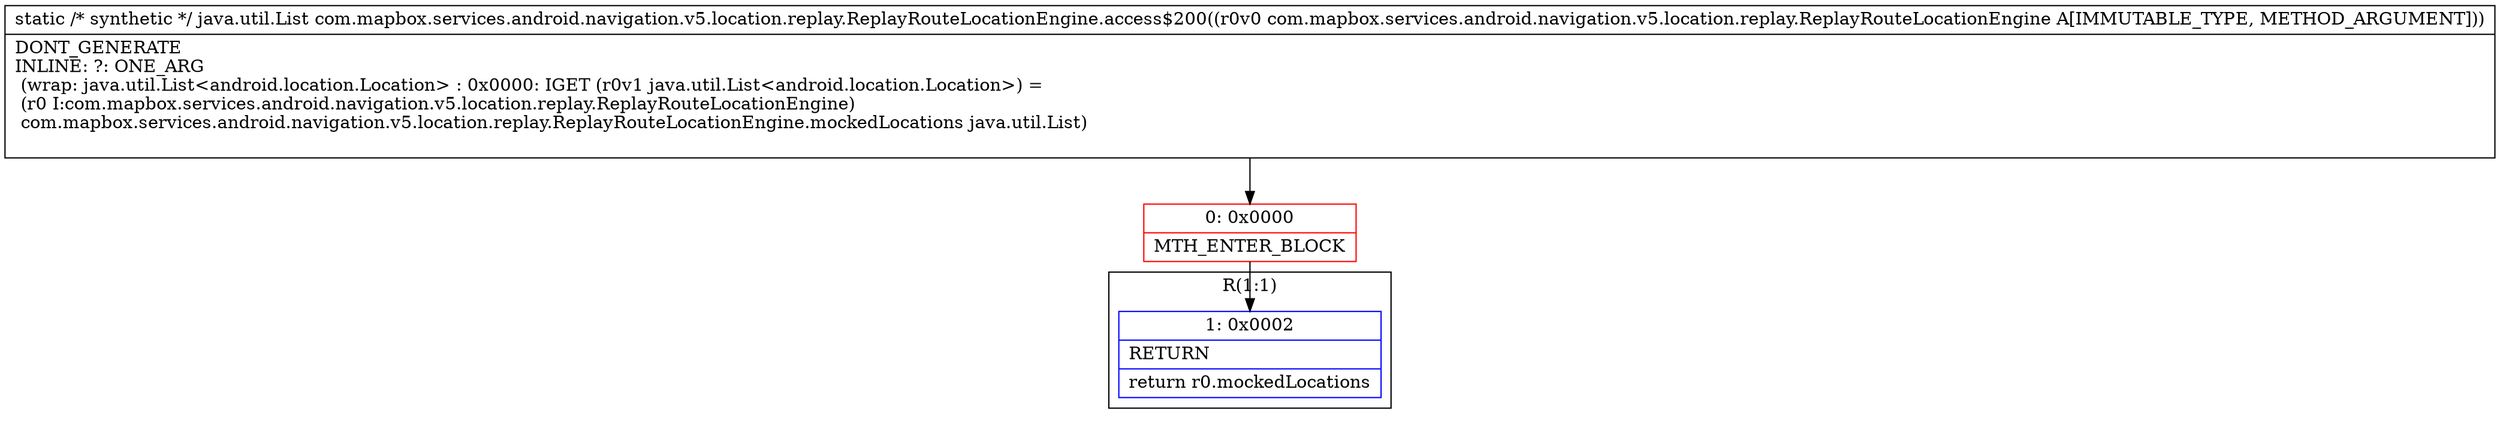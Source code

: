 digraph "CFG forcom.mapbox.services.android.navigation.v5.location.replay.ReplayRouteLocationEngine.access$200(Lcom\/mapbox\/services\/android\/navigation\/v5\/location\/replay\/ReplayRouteLocationEngine;)Ljava\/util\/List;" {
subgraph cluster_Region_1885065531 {
label = "R(1:1)";
node [shape=record,color=blue];
Node_1 [shape=record,label="{1\:\ 0x0002|RETURN\l|return r0.mockedLocations\l}"];
}
Node_0 [shape=record,color=red,label="{0\:\ 0x0000|MTH_ENTER_BLOCK\l}"];
MethodNode[shape=record,label="{static \/* synthetic *\/ java.util.List com.mapbox.services.android.navigation.v5.location.replay.ReplayRouteLocationEngine.access$200((r0v0 com.mapbox.services.android.navigation.v5.location.replay.ReplayRouteLocationEngine A[IMMUTABLE_TYPE, METHOD_ARGUMENT]))  | DONT_GENERATE\lINLINE: ?: ONE_ARG  \l  (wrap: java.util.List\<android.location.Location\> : 0x0000: IGET  (r0v1 java.util.List\<android.location.Location\>) = \l  (r0 I:com.mapbox.services.android.navigation.v5.location.replay.ReplayRouteLocationEngine)\l com.mapbox.services.android.navigation.v5.location.replay.ReplayRouteLocationEngine.mockedLocations java.util.List)\l\l}"];
MethodNode -> Node_0;
Node_0 -> Node_1;
}

